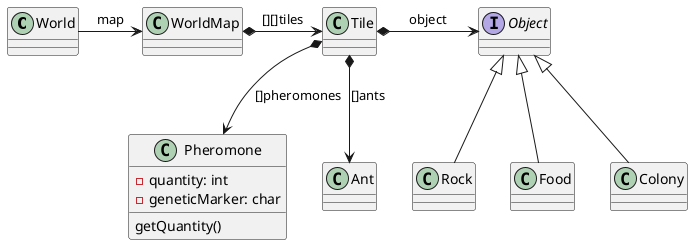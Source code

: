 @startuml



class World {


}


interface Object {

}

class Tile {

}

class Pheromone {
    - quantity: int
    - geneticMarker: char
    getQuantity()
}

class WorldMap


Object <|-- Rock
Object <|-- Food
Object <|-- Colony

World -> WorldMap : map
WorldMap *-> Tile : [][]tiles
Tile *-> Object : object
Tile *--> Ant : []ants
Tile *--> Pheromone : []pheromones





@enduml